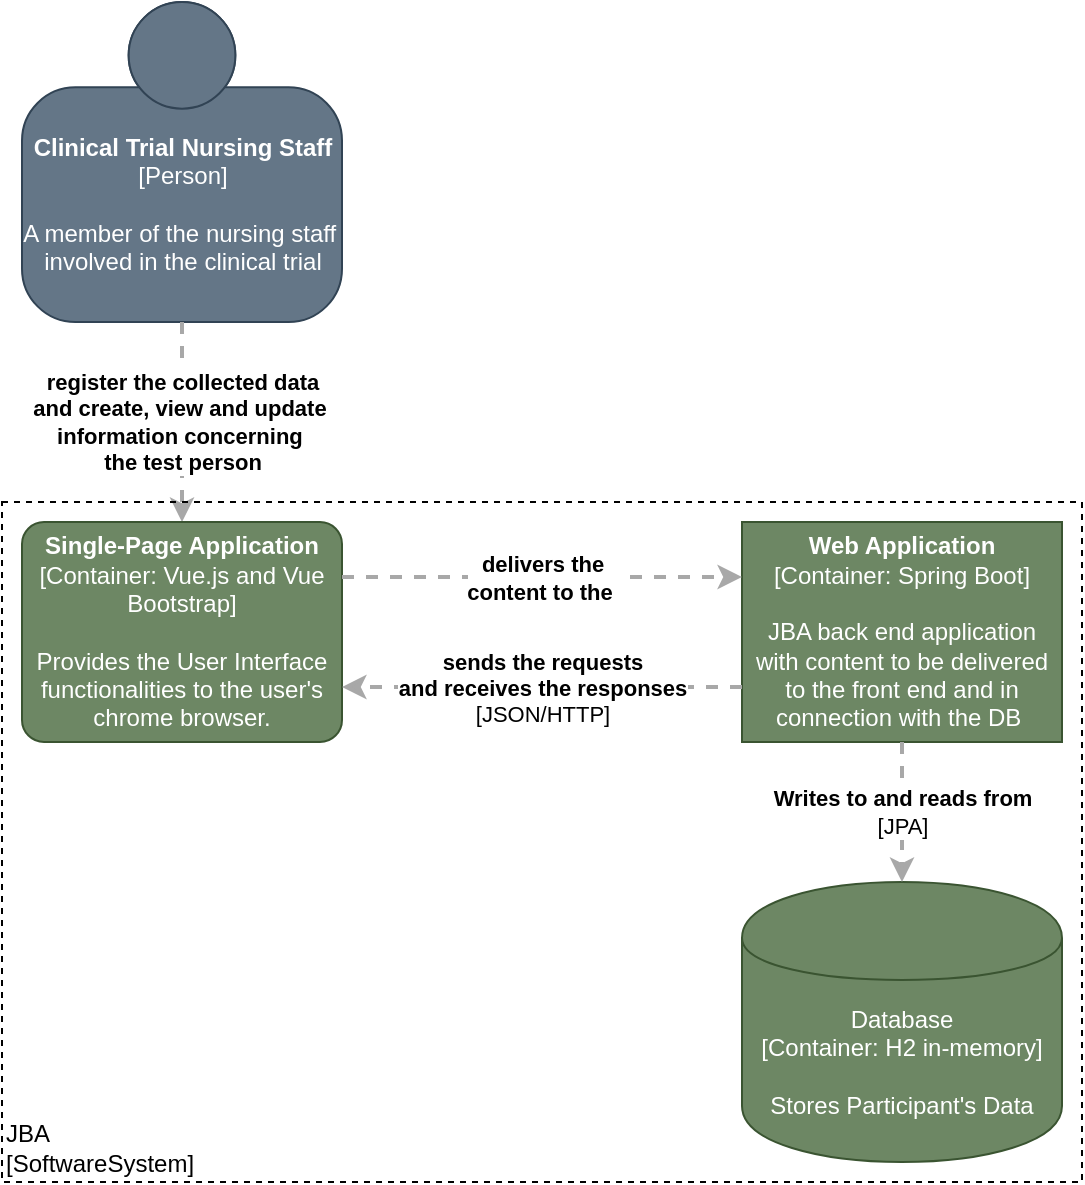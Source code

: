 <mxfile version="13.3.1" type="device"><diagram id="HBG4O4CZpNdEJfsex4kX" name="Page-1"><mxGraphModel dx="1024" dy="592" grid="1" gridSize="10" guides="1" tooltips="1" connect="1" arrows="1" fold="1" page="1" pageScale="1" pageWidth="827" pageHeight="1169" math="0" shadow="0"><root><mxCell id="0"/><mxCell id="1" parent="0"/><mxCell id="oocjA9_hapkHRruUnYTi-1" value="&lt;b&gt;Clinical Trial Nursing Staff&lt;/b&gt;&lt;div&gt;[Person]&lt;/div&gt;&lt;br&gt;&lt;div&gt;A member of the nursing staff&amp;nbsp;&lt;/div&gt;&lt;div&gt;involved&amp;nbsp;&lt;span&gt;in the clinical trial&lt;/span&gt;&lt;/div&gt;" style="html=1;dashed=0;whitespace=wrap;fillColor=#647687;strokeColor=#314354;shape=mxgraph.c4.person;align=center;points=[[0.5,0,0],[1,0.5,0],[1,0.75,0],[0.75,1,0],[0.5,1,0],[0.25,1,0],[0,0.75,0],[0,0.5,0]];fontColor=#ffffff;" parent="1" vertex="1"><mxGeometry x="320" y="460" width="160" height="160" as="geometry"/></mxCell><mxCell id="oocjA9_hapkHRruUnYTi-2" value="&lt;div style=&quot;text-align: left&quot;&gt;&lt;div style=&quot;text-align: center&quot;&gt;&lt;b&gt;register the collected data&lt;/b&gt;&lt;/div&gt;&lt;div style=&quot;text-align: center&quot;&gt;&lt;b&gt;and create, view and update&amp;nbsp;&lt;/b&gt;&lt;/div&gt;&lt;div style=&quot;text-align: center&quot;&gt;&lt;b&gt;information concerning&amp;nbsp;&lt;/b&gt;&lt;/div&gt;&lt;div style=&quot;text-align: center&quot;&gt;&lt;b&gt;the&amp;nbsp;test person&lt;/b&gt;&lt;/div&gt;&lt;/div&gt;" style="edgeStyle=none;rounded=0;html=1;jettySize=auto;orthogonalLoop=1;strokeColor=#A8A8A8;strokeWidth=2;fontColor=#000000;jumpStyle=none;dashed=1;exitX=0.5;exitY=1;exitDx=0;exitDy=0;exitPerimeter=0;entryX=0.5;entryY=0;entryDx=0;entryDy=0;entryPerimeter=0;" parent="1" source="oocjA9_hapkHRruUnYTi-1" target="oocjA9_hapkHRruUnYTi-5" edge="1"><mxGeometry width="200" relative="1" as="geometry"><mxPoint x="120" y="700" as="sourcePoint"/><mxPoint x="60" y="800" as="targetPoint"/></mxGeometry></mxCell><mxCell id="oocjA9_hapkHRruUnYTi-3" value="&lt;div style=&quot;text-align: left&quot;&gt;JBA&lt;/div&gt;&lt;div style=&quot;text-align: left&quot;&gt;[SoftwareSystem]&lt;/div&gt;" style="rounded=0;whiteSpace=wrap;html=1;labelBackgroundColor=none;fillColor=none;fontColor=#000000;align=left;arcSize=5;strokeColor=#000000;verticalAlign=bottom;points=[[0.25,0,0],[0.5,0,0],[0.75,0,0],[1,0.25,0],[1,0.5,0],[1,0.75,0],[0.75,1,0],[0.5,1,0],[0.25,1,0],[0,0.75,0],[0,0.5,0],[0,0.25,0]];dashed=1;" parent="1" vertex="1"><mxGeometry x="310" y="710" width="540" height="340" as="geometry"/></mxCell><mxCell id="oocjA9_hapkHRruUnYTi-4" value="&lt;b&gt;Web Application&lt;/b&gt;&lt;div&gt;[Container: Spring Boot]&lt;/div&gt;&lt;br&gt;&lt;div&gt;JBA back end application with content to be delivered to the front end and in connection with the DB&amp;nbsp;&lt;/div&gt;" style="rounded=0;whiteSpace=wrap;html=1;labelBackgroundColor=none;fillColor=#6d8764;fontColor=#ffffff;align=center;arcSize=10;strokeColor=#3A5431;points=[[0.25,0,0],[0.5,0,0],[0.75,0,0],[1,0.25,0],[1,0.5,0],[1,0.75,0],[0.75,1,0],[0.5,1,0],[0.25,1,0],[0,0.75,0],[0,0.5,0],[0,0.25,0]];" parent="1" vertex="1"><mxGeometry x="680" y="720" width="160" height="110.0" as="geometry"/></mxCell><mxCell id="oocjA9_hapkHRruUnYTi-5" value="&lt;b&gt;Single-Page Application&lt;/b&gt;&lt;div&gt;[Container: Vue.js and Vue Bootstrap]&lt;/div&gt;&lt;br&gt;&lt;div&gt;Provides the User Interface functionalities to the user's chrome browser.&lt;/div&gt;" style="rounded=1;whiteSpace=wrap;html=1;labelBackgroundColor=none;fillColor=#6d8764;fontColor=#ffffff;align=center;arcSize=10;strokeColor=#3A5431;points=[[0.25,0,0],[0.5,0,0],[0.75,0,0],[1,0.25,0],[1,0.5,0],[1,0.75,0],[0.75,1,0],[0.5,1,0],[0.25,1,0],[0,0.75,0],[0,0.5,0],[0,0.25,0]];" parent="1" vertex="1"><mxGeometry x="320" y="720" width="160" height="110.0" as="geometry"/></mxCell><mxCell id="oocjA9_hapkHRruUnYTi-6" value="&lt;div style=&quot;text-align: left&quot;&gt;&lt;div style=&quot;text-align: center&quot;&gt;&lt;b&gt;delivers the&lt;/b&gt;&lt;/div&gt;&lt;div style=&quot;text-align: center&quot;&gt;&lt;b&gt;content&lt;/b&gt;&lt;b&gt;&amp;nbsp;&lt;/b&gt;&lt;b&gt;to the&amp;nbsp;&lt;/b&gt;&lt;/div&gt;&lt;/div&gt;" style="edgeStyle=none;rounded=0;html=1;jettySize=auto;orthogonalLoop=1;strokeColor=#A8A8A8;strokeWidth=2;fontColor=#000000;jumpStyle=none;dashed=1;exitX=1;exitY=0.25;exitDx=0;exitDy=0;exitPerimeter=0;entryX=0;entryY=0.25;entryDx=0;entryDy=0;entryPerimeter=0;" parent="1" source="oocjA9_hapkHRruUnYTi-5" target="oocjA9_hapkHRruUnYTi-4" edge="1"><mxGeometry width="200" relative="1" as="geometry"><mxPoint x="660" y="748" as="sourcePoint"/><mxPoint x="630" y="620" as="targetPoint"/></mxGeometry></mxCell><mxCell id="oocjA9_hapkHRruUnYTi-7" value="&lt;div style=&quot;text-align: left&quot;&gt;&lt;div style=&quot;text-align: center&quot;&gt;&lt;b&gt;sends the requests&lt;/b&gt;&lt;/div&gt;&lt;div style=&quot;text-align: center&quot;&gt;&lt;b&gt;and receives the responses&lt;/b&gt;&lt;/div&gt;&lt;div style=&quot;text-align: center&quot;&gt;[JSON/HTTP]&lt;/div&gt;&lt;/div&gt;" style="edgeStyle=none;rounded=0;html=1;jettySize=auto;orthogonalLoop=1;strokeColor=#A8A8A8;strokeWidth=2;fontColor=#000000;jumpStyle=none;dashed=1;entryX=1;entryY=0.75;entryDx=0;entryDy=0;entryPerimeter=0;exitX=0;exitY=0.75;exitDx=0;exitDy=0;exitPerimeter=0;" parent="1" source="oocjA9_hapkHRruUnYTi-4" target="oocjA9_hapkHRruUnYTi-5" edge="1"><mxGeometry width="200" relative="1" as="geometry"><mxPoint x="520" y="803" as="sourcePoint"/><mxPoint x="680" y="803" as="targetPoint"/></mxGeometry></mxCell><mxCell id="oocjA9_hapkHRruUnYTi-8" value="&lt;span&gt;Database&lt;/span&gt;&lt;div&gt;[Container:&amp;nbsp;H2 in-memory]&lt;/div&gt;&lt;br&gt;&lt;div&gt;Stores Participant's Data&lt;/div&gt;" style="shape=cylinder;whiteSpace=wrap;html=1;boundedLbl=1;rounded=0;labelBackgroundColor=none;fillColor=#6d8764;fontSize=12;fontColor=#ffffff;align=center;strokeColor=#3A5431;points=[[0.5,0,0],[1,0.25,0],[1,0.5,0],[1,0.75,0],[0.5,1,0],[0,0.75,0],[0,0.5,0],[0,0.25,0]];" parent="1" vertex="1"><mxGeometry x="680" y="900" width="160" height="140" as="geometry"/></mxCell><mxCell id="oocjA9_hapkHRruUnYTi-10" value="&lt;div style=&quot;text-align: left&quot;&gt;&lt;div style=&quot;text-align: center&quot;&gt;&lt;b&gt;Writes to and reads from&lt;/b&gt;&lt;/div&gt;&lt;div style=&quot;text-align: center&quot;&gt;[JPA]&lt;/div&gt;&lt;/div&gt;" style="edgeStyle=none;rounded=0;html=1;entryX=0.5;entryY=0;jettySize=auto;orthogonalLoop=1;strokeColor=#A8A8A8;strokeWidth=2;fontColor=#000000;jumpStyle=none;dashed=1;exitX=0.5;exitY=1;exitDx=0;exitDy=0;exitPerimeter=0;entryDx=0;entryDy=0;entryPerimeter=0;" parent="1" source="oocjA9_hapkHRruUnYTi-4" target="oocjA9_hapkHRruUnYTi-8" edge="1"><mxGeometry width="200" relative="1" as="geometry"><mxPoint x="430" y="830" as="sourcePoint"/><mxPoint x="630" y="830" as="targetPoint"/></mxGeometry></mxCell></root></mxGraphModel></diagram></mxfile>